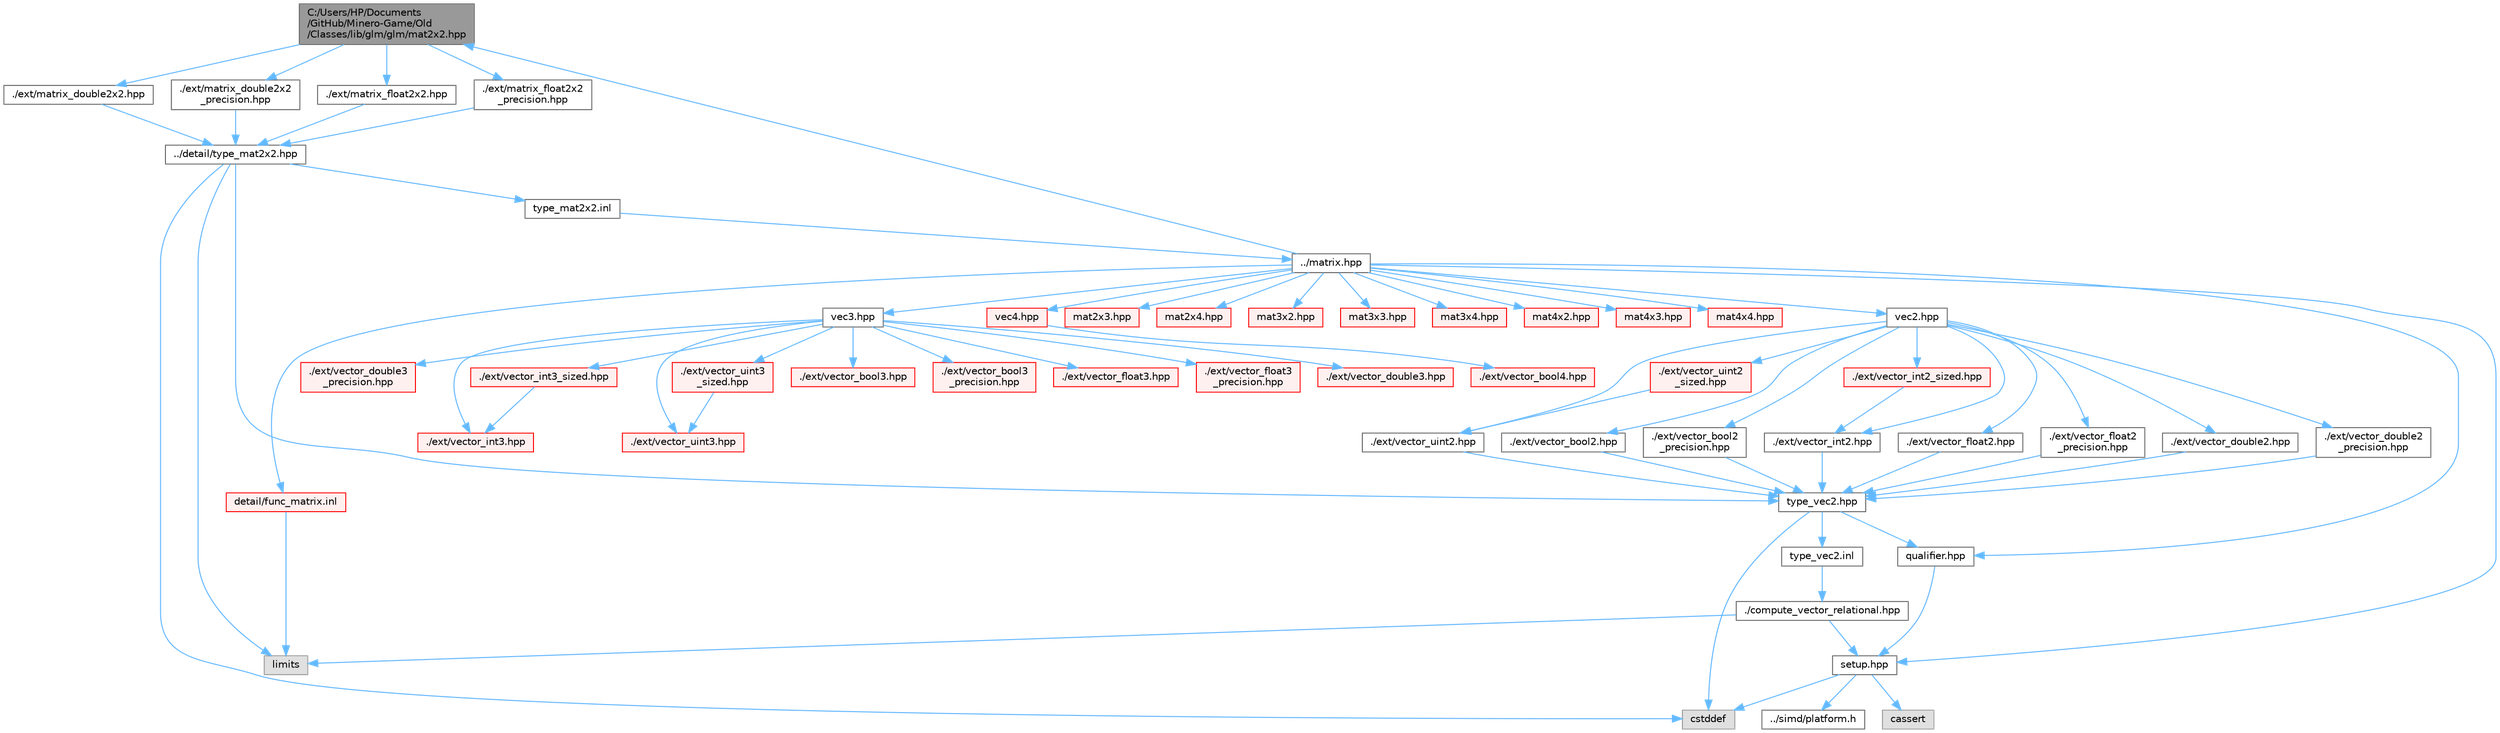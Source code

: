 digraph "C:/Users/HP/Documents/GitHub/Minero-Game/Old/Classes/lib/glm/glm/mat2x2.hpp"
{
 // LATEX_PDF_SIZE
  bgcolor="transparent";
  edge [fontname=Helvetica,fontsize=10,labelfontname=Helvetica,labelfontsize=10];
  node [fontname=Helvetica,fontsize=10,shape=box,height=0.2,width=0.4];
  Node1 [id="Node000001",label="C:/Users/HP/Documents\l/GitHub/Minero-Game/Old\l/Classes/lib/glm/glm/mat2x2.hpp",height=0.2,width=0.4,color="gray40", fillcolor="grey60", style="filled", fontcolor="black",tooltip=" "];
  Node1 -> Node2 [id="edge73_Node000001_Node000002",color="steelblue1",style="solid",tooltip=" "];
  Node2 [id="Node000002",label="./ext/matrix_double2x2.hpp",height=0.2,width=0.4,color="grey40", fillcolor="white", style="filled",URL="$_old_2_classes_2lib_2glm_2glm_2ext_2matrix__double2x2_8hpp.html",tooltip=" "];
  Node2 -> Node3 [id="edge74_Node000002_Node000003",color="steelblue1",style="solid",tooltip=" "];
  Node3 [id="Node000003",label="../detail/type_mat2x2.hpp",height=0.2,width=0.4,color="grey40", fillcolor="white", style="filled",URL="$_old_2_classes_2lib_2glm_2glm_2detail_2type__mat2x2_8hpp.html",tooltip=" "];
  Node3 -> Node4 [id="edge75_Node000003_Node000004",color="steelblue1",style="solid",tooltip=" "];
  Node4 [id="Node000004",label="type_vec2.hpp",height=0.2,width=0.4,color="grey40", fillcolor="white", style="filled",URL="$_old_2_classes_2lib_2glm_2glm_2detail_2type__vec2_8hpp.html",tooltip=" "];
  Node4 -> Node5 [id="edge76_Node000004_Node000005",color="steelblue1",style="solid",tooltip=" "];
  Node5 [id="Node000005",label="qualifier.hpp",height=0.2,width=0.4,color="grey40", fillcolor="white", style="filled",URL="$_old_2_classes_2lib_2glm_2glm_2detail_2qualifier_8hpp.html",tooltip=" "];
  Node5 -> Node6 [id="edge77_Node000005_Node000006",color="steelblue1",style="solid",tooltip=" "];
  Node6 [id="Node000006",label="setup.hpp",height=0.2,width=0.4,color="grey40", fillcolor="white", style="filled",URL="$_old_2_classes_2lib_2glm_2glm_2detail_2setup_8hpp.html",tooltip=" "];
  Node6 -> Node7 [id="edge78_Node000006_Node000007",color="steelblue1",style="solid",tooltip=" "];
  Node7 [id="Node000007",label="cassert",height=0.2,width=0.4,color="grey60", fillcolor="#E0E0E0", style="filled",tooltip=" "];
  Node6 -> Node8 [id="edge79_Node000006_Node000008",color="steelblue1",style="solid",tooltip=" "];
  Node8 [id="Node000008",label="cstddef",height=0.2,width=0.4,color="grey60", fillcolor="#E0E0E0", style="filled",tooltip=" "];
  Node6 -> Node9 [id="edge80_Node000006_Node000009",color="steelblue1",style="solid",tooltip=" "];
  Node9 [id="Node000009",label="../simd/platform.h",height=0.2,width=0.4,color="grey40", fillcolor="white", style="filled",URL="$_old_2_classes_2lib_2glm_2glm_2simd_2platform_8h.html",tooltip=" "];
  Node4 -> Node8 [id="edge81_Node000004_Node000008",color="steelblue1",style="solid",tooltip=" "];
  Node4 -> Node10 [id="edge82_Node000004_Node000010",color="steelblue1",style="solid",tooltip=" "];
  Node10 [id="Node000010",label="type_vec2.inl",height=0.2,width=0.4,color="grey40", fillcolor="white", style="filled",URL="$_old_2_classes_2lib_2glm_2glm_2detail_2type__vec2_8inl.html",tooltip=" "];
  Node10 -> Node11 [id="edge83_Node000010_Node000011",color="steelblue1",style="solid",tooltip=" "];
  Node11 [id="Node000011",label="./compute_vector_relational.hpp",height=0.2,width=0.4,color="grey40", fillcolor="white", style="filled",URL="$_old_2_classes_2lib_2glm_2glm_2detail_2compute__vector__relational_8hpp.html",tooltip=" "];
  Node11 -> Node6 [id="edge84_Node000011_Node000006",color="steelblue1",style="solid",tooltip=" "];
  Node11 -> Node12 [id="edge85_Node000011_Node000012",color="steelblue1",style="solid",tooltip=" "];
  Node12 [id="Node000012",label="limits",height=0.2,width=0.4,color="grey60", fillcolor="#E0E0E0", style="filled",tooltip=" "];
  Node3 -> Node12 [id="edge86_Node000003_Node000012",color="steelblue1",style="solid",tooltip=" "];
  Node3 -> Node8 [id="edge87_Node000003_Node000008",color="steelblue1",style="solid",tooltip=" "];
  Node3 -> Node13 [id="edge88_Node000003_Node000013",color="steelblue1",style="solid",tooltip=" "];
  Node13 [id="Node000013",label="type_mat2x2.inl",height=0.2,width=0.4,color="grey40", fillcolor="white", style="filled",URL="$_old_2_classes_2lib_2glm_2glm_2detail_2type__mat2x2_8inl.html",tooltip=" "];
  Node13 -> Node14 [id="edge89_Node000013_Node000014",color="steelblue1",style="solid",tooltip=" "];
  Node14 [id="Node000014",label="../matrix.hpp",height=0.2,width=0.4,color="grey40", fillcolor="white", style="filled",URL="$_old_2_classes_2lib_2glm_2glm_2matrix_8hpp.html",tooltip=" "];
  Node14 -> Node5 [id="edge90_Node000014_Node000005",color="steelblue1",style="solid",tooltip=" "];
  Node14 -> Node6 [id="edge91_Node000014_Node000006",color="steelblue1",style="solid",tooltip=" "];
  Node14 -> Node15 [id="edge92_Node000014_Node000015",color="steelblue1",style="solid",tooltip=" "];
  Node15 [id="Node000015",label="vec2.hpp",height=0.2,width=0.4,color="grey40", fillcolor="white", style="filled",URL="$_old_2_classes_2lib_2glm_2glm_2vec2_8hpp.html",tooltip=" "];
  Node15 -> Node16 [id="edge93_Node000015_Node000016",color="steelblue1",style="solid",tooltip=" "];
  Node16 [id="Node000016",label="./ext/vector_bool2.hpp",height=0.2,width=0.4,color="grey40", fillcolor="white", style="filled",URL="$_old_2_classes_2lib_2glm_2glm_2ext_2vector__bool2_8hpp.html",tooltip=" "];
  Node16 -> Node4 [id="edge94_Node000016_Node000004",color="steelblue1",style="solid",tooltip=" "];
  Node15 -> Node17 [id="edge95_Node000015_Node000017",color="steelblue1",style="solid",tooltip=" "];
  Node17 [id="Node000017",label="./ext/vector_bool2\l_precision.hpp",height=0.2,width=0.4,color="grey40", fillcolor="white", style="filled",URL="$_old_2_classes_2lib_2glm_2glm_2ext_2vector__bool2__precision_8hpp.html",tooltip=" "];
  Node17 -> Node4 [id="edge96_Node000017_Node000004",color="steelblue1",style="solid",tooltip=" "];
  Node15 -> Node18 [id="edge97_Node000015_Node000018",color="steelblue1",style="solid",tooltip=" "];
  Node18 [id="Node000018",label="./ext/vector_float2.hpp",height=0.2,width=0.4,color="grey40", fillcolor="white", style="filled",URL="$_old_2_classes_2lib_2glm_2glm_2ext_2vector__float2_8hpp.html",tooltip=" "];
  Node18 -> Node4 [id="edge98_Node000018_Node000004",color="steelblue1",style="solid",tooltip=" "];
  Node15 -> Node19 [id="edge99_Node000015_Node000019",color="steelblue1",style="solid",tooltip=" "];
  Node19 [id="Node000019",label="./ext/vector_float2\l_precision.hpp",height=0.2,width=0.4,color="grey40", fillcolor="white", style="filled",URL="$_old_2_classes_2lib_2glm_2glm_2ext_2vector__float2__precision_8hpp.html",tooltip=" "];
  Node19 -> Node4 [id="edge100_Node000019_Node000004",color="steelblue1",style="solid",tooltip=" "];
  Node15 -> Node20 [id="edge101_Node000015_Node000020",color="steelblue1",style="solid",tooltip=" "];
  Node20 [id="Node000020",label="./ext/vector_double2.hpp",height=0.2,width=0.4,color="grey40", fillcolor="white", style="filled",URL="$_old_2_classes_2lib_2glm_2glm_2ext_2vector__double2_8hpp.html",tooltip=" "];
  Node20 -> Node4 [id="edge102_Node000020_Node000004",color="steelblue1",style="solid",tooltip=" "];
  Node15 -> Node21 [id="edge103_Node000015_Node000021",color="steelblue1",style="solid",tooltip=" "];
  Node21 [id="Node000021",label="./ext/vector_double2\l_precision.hpp",height=0.2,width=0.4,color="grey40", fillcolor="white", style="filled",URL="$_old_2_classes_2lib_2glm_2glm_2ext_2vector__double2__precision_8hpp.html",tooltip=" "];
  Node21 -> Node4 [id="edge104_Node000021_Node000004",color="steelblue1",style="solid",tooltip=" "];
  Node15 -> Node22 [id="edge105_Node000015_Node000022",color="steelblue1",style="solid",tooltip=" "];
  Node22 [id="Node000022",label="./ext/vector_int2.hpp",height=0.2,width=0.4,color="grey40", fillcolor="white", style="filled",URL="$_old_2_classes_2lib_2glm_2glm_2ext_2vector__int2_8hpp.html",tooltip=" "];
  Node22 -> Node4 [id="edge106_Node000022_Node000004",color="steelblue1",style="solid",tooltip=" "];
  Node15 -> Node23 [id="edge107_Node000015_Node000023",color="steelblue1",style="solid",tooltip=" "];
  Node23 [id="Node000023",label="./ext/vector_int2_sized.hpp",height=0.2,width=0.4,color="red", fillcolor="#FFF0F0", style="filled",URL="$_old_2_classes_2lib_2glm_2glm_2ext_2vector__int2__sized_8hpp.html",tooltip=" "];
  Node23 -> Node22 [id="edge108_Node000023_Node000022",color="steelblue1",style="solid",tooltip=" "];
  Node15 -> Node25 [id="edge109_Node000015_Node000025",color="steelblue1",style="solid",tooltip=" "];
  Node25 [id="Node000025",label="./ext/vector_uint2.hpp",height=0.2,width=0.4,color="grey40", fillcolor="white", style="filled",URL="$_old_2_classes_2lib_2glm_2glm_2ext_2vector__uint2_8hpp.html",tooltip=" "];
  Node25 -> Node4 [id="edge110_Node000025_Node000004",color="steelblue1",style="solid",tooltip=" "];
  Node15 -> Node26 [id="edge111_Node000015_Node000026",color="steelblue1",style="solid",tooltip=" "];
  Node26 [id="Node000026",label="./ext/vector_uint2\l_sized.hpp",height=0.2,width=0.4,color="red", fillcolor="#FFF0F0", style="filled",URL="$_old_2_classes_2lib_2glm_2glm_2ext_2vector__uint2__sized_8hpp.html",tooltip=" "];
  Node26 -> Node25 [id="edge112_Node000026_Node000025",color="steelblue1",style="solid",tooltip=" "];
  Node14 -> Node28 [id="edge113_Node000014_Node000028",color="steelblue1",style="solid",tooltip=" "];
  Node28 [id="Node000028",label="vec3.hpp",height=0.2,width=0.4,color="grey40", fillcolor="white", style="filled",URL="$_old_2_classes_2lib_2glm_2glm_2vec3_8hpp.html",tooltip=" "];
  Node28 -> Node29 [id="edge114_Node000028_Node000029",color="steelblue1",style="solid",tooltip=" "];
  Node29 [id="Node000029",label="./ext/vector_bool3.hpp",height=0.2,width=0.4,color="red", fillcolor="#FFF0F0", style="filled",URL="$_old_2_classes_2lib_2glm_2glm_2ext_2vector__bool3_8hpp.html",tooltip=" "];
  Node28 -> Node32 [id="edge115_Node000028_Node000032",color="steelblue1",style="solid",tooltip=" "];
  Node32 [id="Node000032",label="./ext/vector_bool3\l_precision.hpp",height=0.2,width=0.4,color="red", fillcolor="#FFF0F0", style="filled",URL="$_old_2_classes_2lib_2glm_2glm_2ext_2vector__bool3__precision_8hpp.html",tooltip=" "];
  Node28 -> Node33 [id="edge116_Node000028_Node000033",color="steelblue1",style="solid",tooltip=" "];
  Node33 [id="Node000033",label="./ext/vector_float3.hpp",height=0.2,width=0.4,color="red", fillcolor="#FFF0F0", style="filled",URL="$_old_2_classes_2lib_2glm_2glm_2ext_2vector__float3_8hpp.html",tooltip=" "];
  Node28 -> Node34 [id="edge117_Node000028_Node000034",color="steelblue1",style="solid",tooltip=" "];
  Node34 [id="Node000034",label="./ext/vector_float3\l_precision.hpp",height=0.2,width=0.4,color="red", fillcolor="#FFF0F0", style="filled",URL="$_old_2_classes_2lib_2glm_2glm_2ext_2vector__float3__precision_8hpp.html",tooltip=" "];
  Node28 -> Node35 [id="edge118_Node000028_Node000035",color="steelblue1",style="solid",tooltip=" "];
  Node35 [id="Node000035",label="./ext/vector_double3.hpp",height=0.2,width=0.4,color="red", fillcolor="#FFF0F0", style="filled",URL="$_old_2_classes_2lib_2glm_2glm_2ext_2vector__double3_8hpp.html",tooltip=" "];
  Node28 -> Node36 [id="edge119_Node000028_Node000036",color="steelblue1",style="solid",tooltip=" "];
  Node36 [id="Node000036",label="./ext/vector_double3\l_precision.hpp",height=0.2,width=0.4,color="red", fillcolor="#FFF0F0", style="filled",URL="$_old_2_classes_2lib_2glm_2glm_2ext_2vector__double3__precision_8hpp.html",tooltip=" "];
  Node28 -> Node37 [id="edge120_Node000028_Node000037",color="steelblue1",style="solid",tooltip=" "];
  Node37 [id="Node000037",label="./ext/vector_int3.hpp",height=0.2,width=0.4,color="red", fillcolor="#FFF0F0", style="filled",URL="$_old_2_classes_2lib_2glm_2glm_2ext_2vector__int3_8hpp.html",tooltip=" "];
  Node28 -> Node38 [id="edge121_Node000028_Node000038",color="steelblue1",style="solid",tooltip=" "];
  Node38 [id="Node000038",label="./ext/vector_int3_sized.hpp",height=0.2,width=0.4,color="red", fillcolor="#FFF0F0", style="filled",URL="$_old_2_classes_2lib_2glm_2glm_2ext_2vector__int3__sized_8hpp.html",tooltip=" "];
  Node38 -> Node37 [id="edge122_Node000038_Node000037",color="steelblue1",style="solid",tooltip=" "];
  Node28 -> Node39 [id="edge123_Node000028_Node000039",color="steelblue1",style="solid",tooltip=" "];
  Node39 [id="Node000039",label="./ext/vector_uint3.hpp",height=0.2,width=0.4,color="red", fillcolor="#FFF0F0", style="filled",URL="$_old_2_classes_2lib_2glm_2glm_2ext_2vector__uint3_8hpp.html",tooltip=" "];
  Node28 -> Node40 [id="edge124_Node000028_Node000040",color="steelblue1",style="solid",tooltip=" "];
  Node40 [id="Node000040",label="./ext/vector_uint3\l_sized.hpp",height=0.2,width=0.4,color="red", fillcolor="#FFF0F0", style="filled",URL="$_old_2_classes_2lib_2glm_2glm_2ext_2vector__uint3__sized_8hpp.html",tooltip=" "];
  Node40 -> Node39 [id="edge125_Node000040_Node000039",color="steelblue1",style="solid",tooltip=" "];
  Node14 -> Node41 [id="edge126_Node000014_Node000041",color="steelblue1",style="solid",tooltip=" "];
  Node41 [id="Node000041",label="vec4.hpp",height=0.2,width=0.4,color="red", fillcolor="#FFF0F0", style="filled",URL="$_old_2_classes_2lib_2glm_2glm_2vec4_8hpp.html",tooltip=" "];
  Node41 -> Node42 [id="edge127_Node000041_Node000042",color="steelblue1",style="solid",tooltip=" "];
  Node42 [id="Node000042",label="./ext/vector_bool4.hpp",height=0.2,width=0.4,color="red", fillcolor="#FFF0F0", style="filled",URL="$_old_2_classes_2lib_2glm_2glm_2ext_2vector__bool4_8hpp.html",tooltip=" "];
  Node14 -> Node1 [id="edge128_Node000014_Node000001",color="steelblue1",style="solid",tooltip=" "];
  Node14 -> Node54 [id="edge129_Node000014_Node000054",color="steelblue1",style="solid",tooltip=" "];
  Node54 [id="Node000054",label="mat2x3.hpp",height=0.2,width=0.4,color="red", fillcolor="#FFF0F0", style="filled",URL="$_old_2_classes_2lib_2glm_2glm_2mat2x3_8hpp.html",tooltip=" "];
  Node14 -> Node61 [id="edge130_Node000014_Node000061",color="steelblue1",style="solid",tooltip=" "];
  Node61 [id="Node000061",label="mat2x4.hpp",height=0.2,width=0.4,color="red", fillcolor="#FFF0F0", style="filled",URL="$_old_2_classes_2lib_2glm_2glm_2mat2x4_8hpp.html",tooltip=" "];
  Node14 -> Node68 [id="edge131_Node000014_Node000068",color="steelblue1",style="solid",tooltip=" "];
  Node68 [id="Node000068",label="mat3x2.hpp",height=0.2,width=0.4,color="red", fillcolor="#FFF0F0", style="filled",URL="$_old_2_classes_2lib_2glm_2glm_2mat3x2_8hpp.html",tooltip=" "];
  Node14 -> Node75 [id="edge132_Node000014_Node000075",color="steelblue1",style="solid",tooltip=" "];
  Node75 [id="Node000075",label="mat3x3.hpp",height=0.2,width=0.4,color="red", fillcolor="#FFF0F0", style="filled",URL="$_old_2_classes_2lib_2glm_2glm_2mat3x3_8hpp.html",tooltip=" "];
  Node14 -> Node82 [id="edge133_Node000014_Node000082",color="steelblue1",style="solid",tooltip=" "];
  Node82 [id="Node000082",label="mat3x4.hpp",height=0.2,width=0.4,color="red", fillcolor="#FFF0F0", style="filled",URL="$_old_2_classes_2lib_2glm_2glm_2mat3x4_8hpp.html",tooltip=" "];
  Node14 -> Node89 [id="edge134_Node000014_Node000089",color="steelblue1",style="solid",tooltip=" "];
  Node89 [id="Node000089",label="mat4x2.hpp",height=0.2,width=0.4,color="red", fillcolor="#FFF0F0", style="filled",URL="$_old_2_classes_2lib_2glm_2glm_2mat4x2_8hpp.html",tooltip=" "];
  Node14 -> Node96 [id="edge135_Node000014_Node000096",color="steelblue1",style="solid",tooltip=" "];
  Node96 [id="Node000096",label="mat4x3.hpp",height=0.2,width=0.4,color="red", fillcolor="#FFF0F0", style="filled",URL="$_old_2_classes_2lib_2glm_2glm_2mat4x3_8hpp.html",tooltip=" "];
  Node14 -> Node103 [id="edge136_Node000014_Node000103",color="steelblue1",style="solid",tooltip=" "];
  Node103 [id="Node000103",label="mat4x4.hpp",height=0.2,width=0.4,color="red", fillcolor="#FFF0F0", style="filled",URL="$_old_2_classes_2lib_2glm_2glm_2mat4x4_8hpp.html",tooltip=" "];
  Node14 -> Node110 [id="edge137_Node000014_Node000110",color="steelblue1",style="solid",tooltip=" "];
  Node110 [id="Node000110",label="detail/func_matrix.inl",height=0.2,width=0.4,color="red", fillcolor="#FFF0F0", style="filled",URL="$_old_2_classes_2lib_2glm_2glm_2detail_2func__matrix_8inl.html",tooltip=" "];
  Node110 -> Node12 [id="edge138_Node000110_Node000012",color="steelblue1",style="solid",tooltip=" "];
  Node1 -> Node126 [id="edge139_Node000001_Node000126",color="steelblue1",style="solid",tooltip=" "];
  Node126 [id="Node000126",label="./ext/matrix_double2x2\l_precision.hpp",height=0.2,width=0.4,color="grey40", fillcolor="white", style="filled",URL="$_old_2_classes_2lib_2glm_2glm_2ext_2matrix__double2x2__precision_8hpp.html",tooltip=" "];
  Node126 -> Node3 [id="edge140_Node000126_Node000003",color="steelblue1",style="solid",tooltip=" "];
  Node1 -> Node127 [id="edge141_Node000001_Node000127",color="steelblue1",style="solid",tooltip=" "];
  Node127 [id="Node000127",label="./ext/matrix_float2x2.hpp",height=0.2,width=0.4,color="grey40", fillcolor="white", style="filled",URL="$_old_2_classes_2lib_2glm_2glm_2ext_2matrix__float2x2_8hpp.html",tooltip=" "];
  Node127 -> Node3 [id="edge142_Node000127_Node000003",color="steelblue1",style="solid",tooltip=" "];
  Node1 -> Node128 [id="edge143_Node000001_Node000128",color="steelblue1",style="solid",tooltip=" "];
  Node128 [id="Node000128",label="./ext/matrix_float2x2\l_precision.hpp",height=0.2,width=0.4,color="grey40", fillcolor="white", style="filled",URL="$_old_2_classes_2lib_2glm_2glm_2ext_2matrix__float2x2__precision_8hpp.html",tooltip=" "];
  Node128 -> Node3 [id="edge144_Node000128_Node000003",color="steelblue1",style="solid",tooltip=" "];
}
